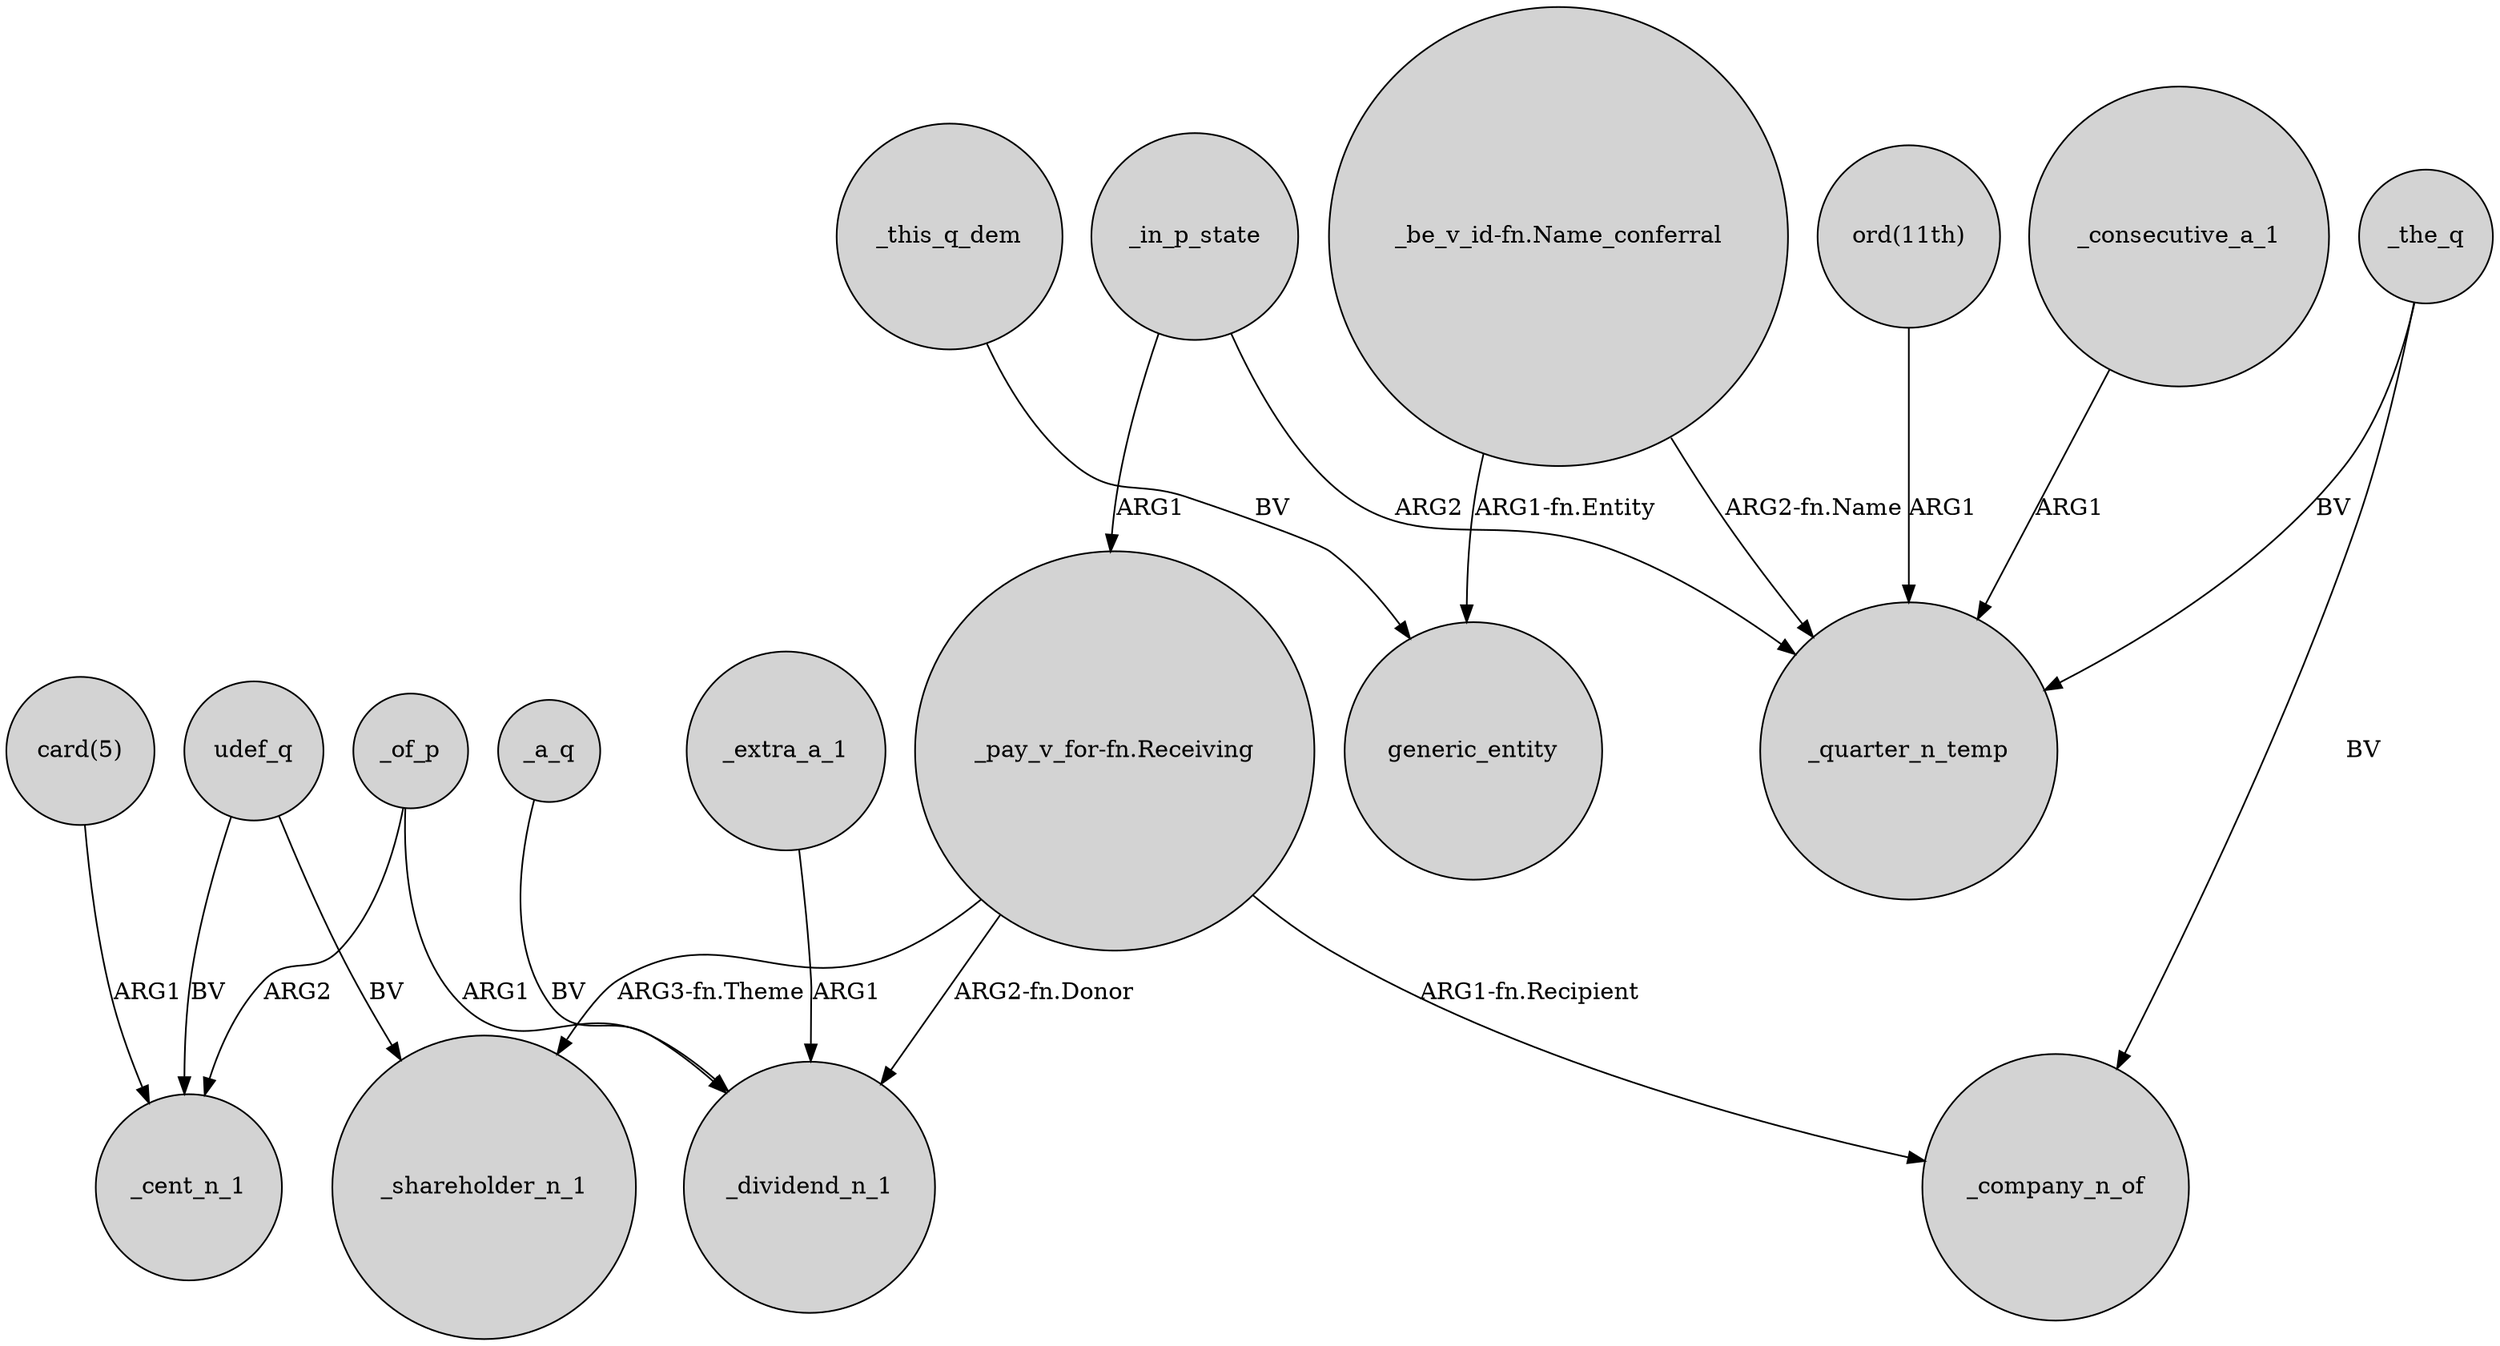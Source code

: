 digraph {
	node [shape=circle style=filled]
	"_pay_v_for-fn.Receiving" -> _shareholder_n_1 [label="ARG3-fn.Theme"]
	udef_q -> _shareholder_n_1 [label=BV]
	_of_p -> _dividend_n_1 [label=ARG1]
	_consecutive_a_1 -> _quarter_n_temp [label=ARG1]
	_the_q -> _quarter_n_temp [label=BV]
	"_be_v_id-fn.Name_conferral" -> _quarter_n_temp [label="ARG2-fn.Name"]
	_a_q -> _dividend_n_1 [label=BV]
	udef_q -> _cent_n_1 [label=BV]
	"_pay_v_for-fn.Receiving" -> _company_n_of [label="ARG1-fn.Recipient"]
	"ord(11th)" -> _quarter_n_temp [label=ARG1]
	_of_p -> _cent_n_1 [label=ARG2]
	_this_q_dem -> generic_entity [label=BV]
	_in_p_state -> "_pay_v_for-fn.Receiving" [label=ARG1]
	"_be_v_id-fn.Name_conferral" -> generic_entity [label="ARG1-fn.Entity"]
	"_pay_v_for-fn.Receiving" -> _dividend_n_1 [label="ARG2-fn.Donor"]
	_in_p_state -> _quarter_n_temp [label=ARG2]
	_extra_a_1 -> _dividend_n_1 [label=ARG1]
	_the_q -> _company_n_of [label=BV]
	"card(5)" -> _cent_n_1 [label=ARG1]
}
